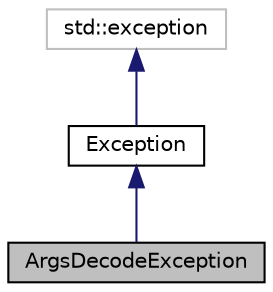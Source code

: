 digraph "ArgsDecodeException"
{
 // LATEX_PDF_SIZE
  edge [fontname="Helvetica",fontsize="10",labelfontname="Helvetica",labelfontsize="10"];
  node [fontname="Helvetica",fontsize="10",shape=record];
  Node1 [label="ArgsDecodeException",height=0.2,width=0.4,color="black", fillcolor="grey75", style="filled", fontcolor="black",tooltip="Класс для исключений при декодировании аргументов."];
  Node2 -> Node1 [dir="back",color="midnightblue",fontsize="10",style="solid"];
  Node2 [label="Exception",height=0.2,width=0.4,color="black", fillcolor="white", style="filled",URL="$classException.html",tooltip="Базовый класс для исключений."];
  Node3 -> Node2 [dir="back",color="midnightblue",fontsize="10",style="solid"];
  Node3 [label="std::exception",height=0.2,width=0.4,color="grey75", fillcolor="white", style="filled",tooltip=" "];
}
